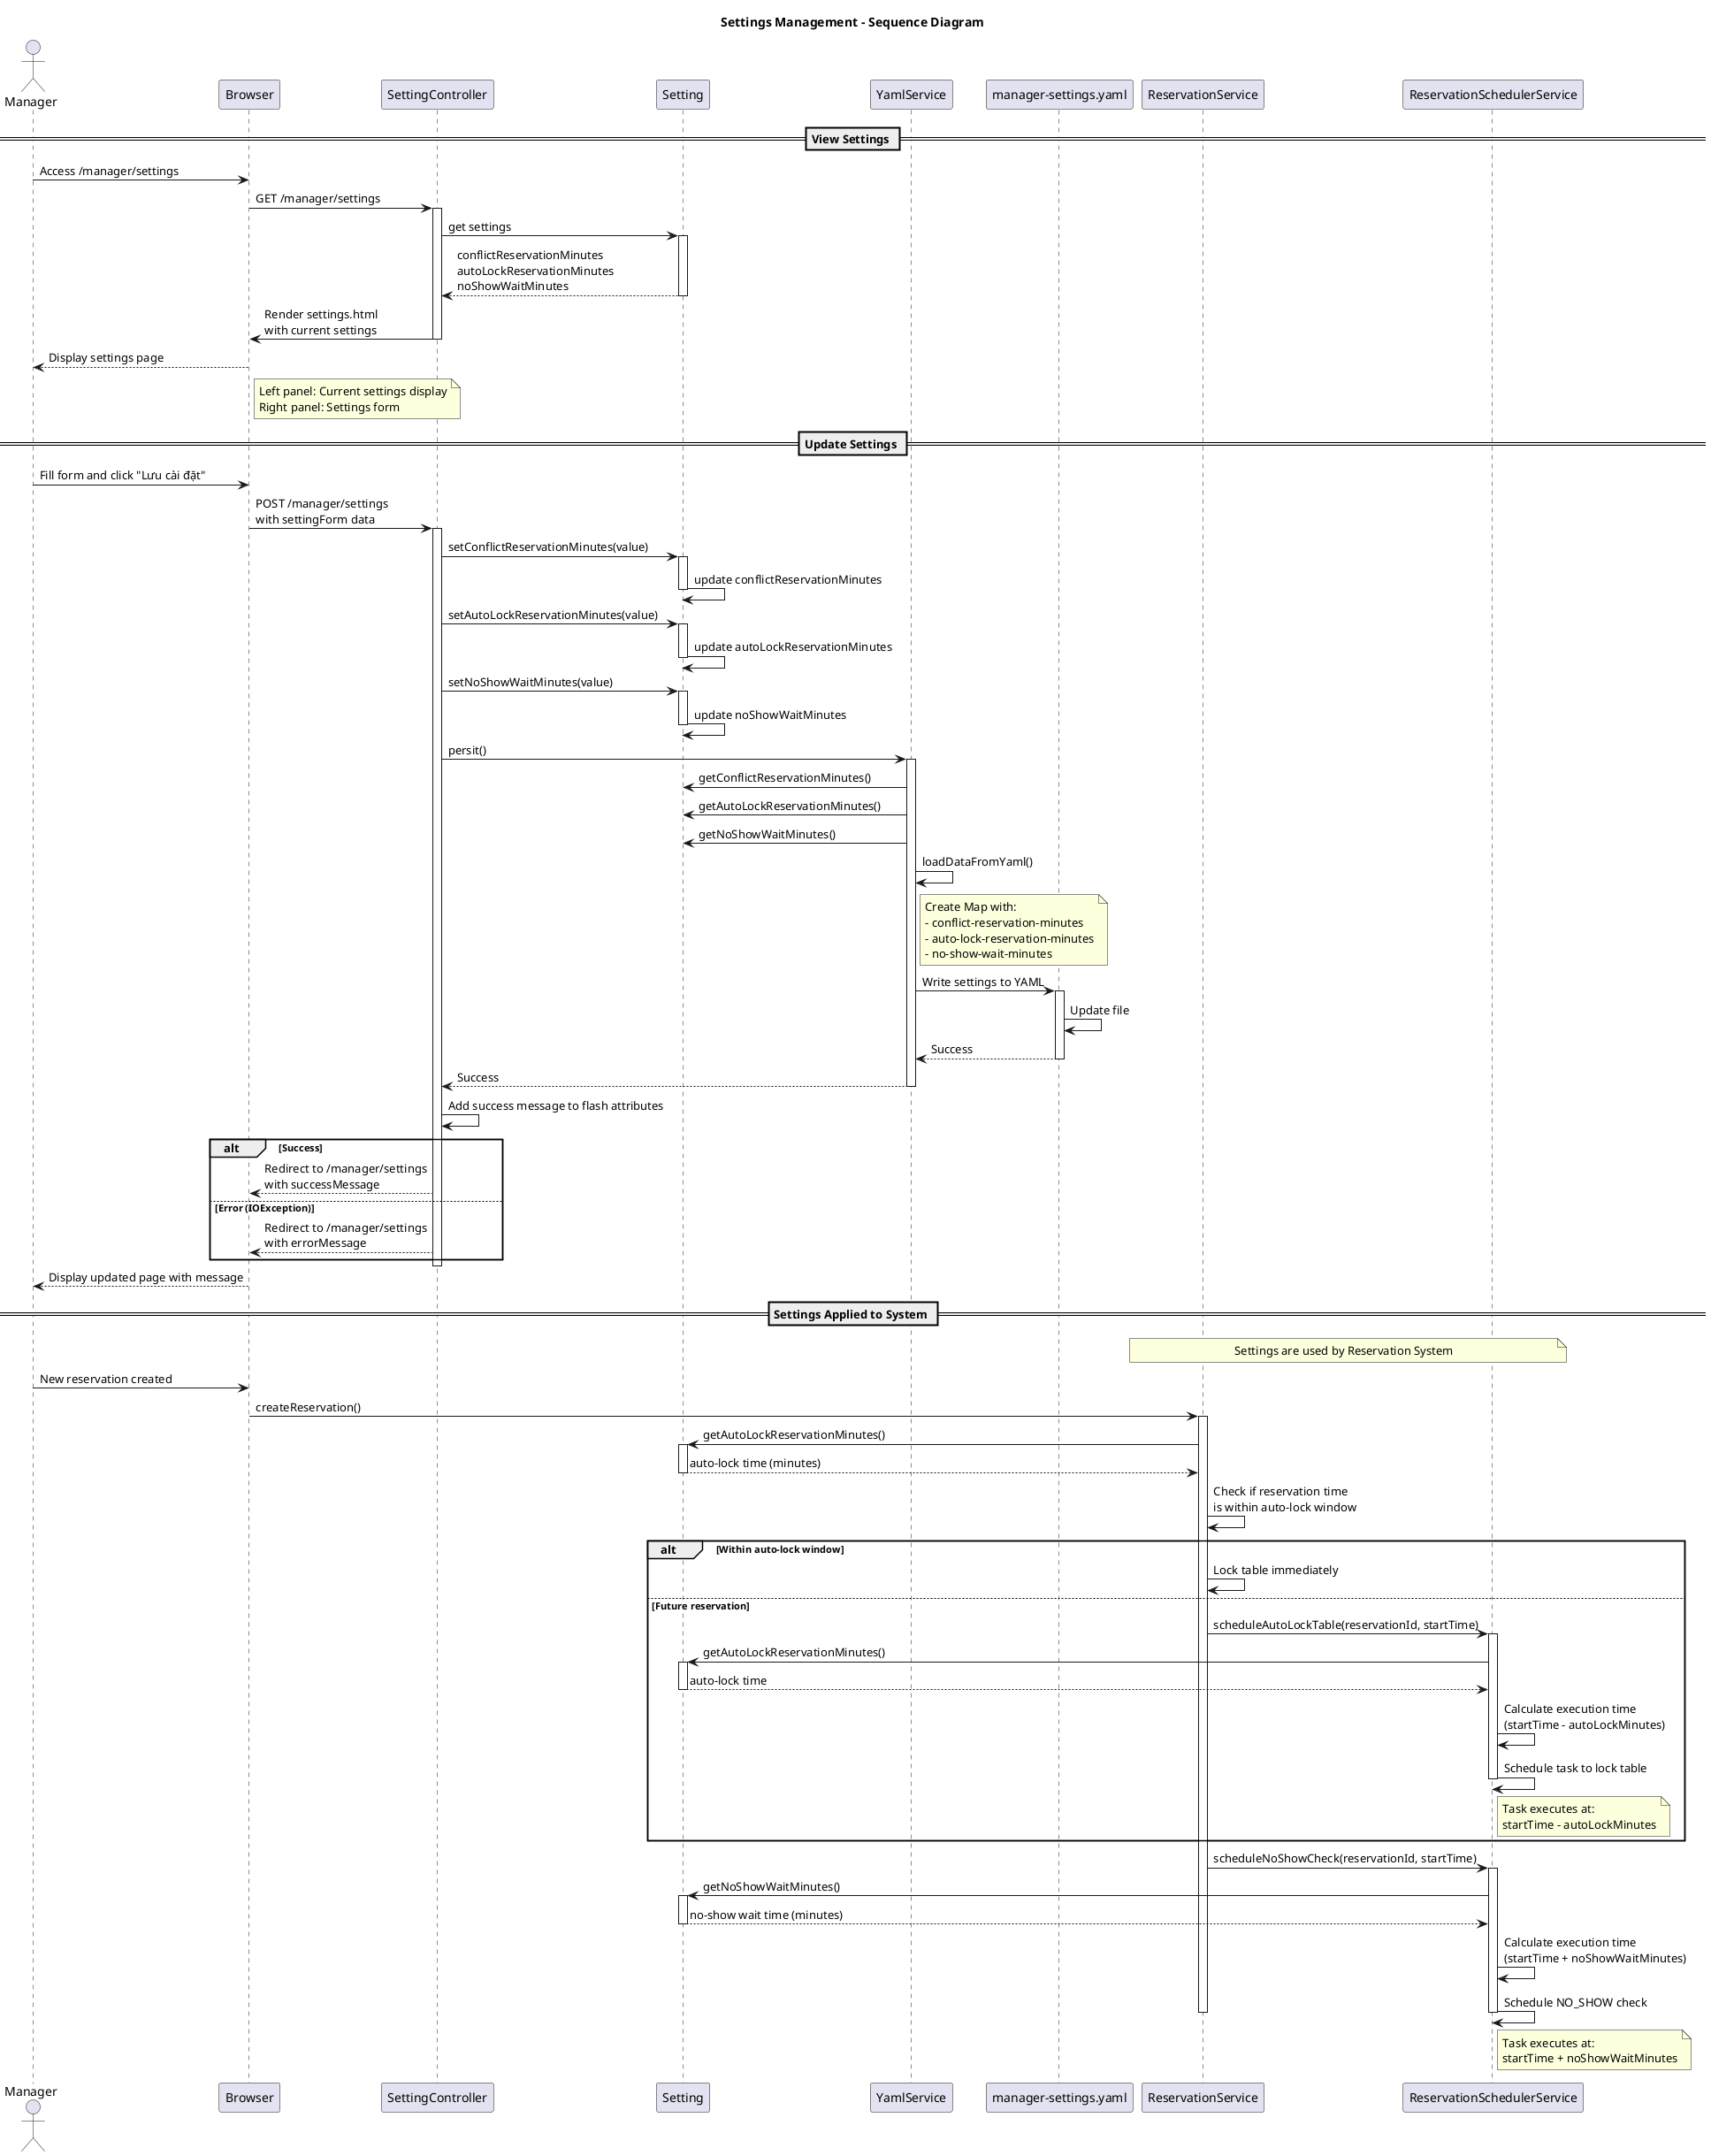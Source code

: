 @startuml
title Settings Management - Sequence Diagram

actor Manager
participant Browser
participant SettingController
participant Setting
participant YamlService
participant "manager-settings.yaml" as YAMLFile
participant "ReservationService" as ReservationService
participant "ReservationSchedulerService" as SchedulerService

== View Settings ==
Manager -> Browser: Access /manager/settings
Browser -> SettingController: GET /manager/settings
activate SettingController

SettingController -> Setting: get settings
activate Setting
Setting --> SettingController: conflictReservationMinutes\nautoLockReservationMinutes\nnoShowWaitMinutes
deactivate Setting

SettingController -> Browser: Render settings.html\nwith current settings
deactivate SettingController

Browser --> Manager: Display settings page

note right of Browser
Left panel: Current settings display
Right panel: Settings form
end note

== Update Settings ==
Manager -> Browser: Fill form and click "Lưu cài đặt"
Browser -> SettingController: POST /manager/settings\nwith settingForm data
activate SettingController

SettingController -> Setting: setConflictReservationMinutes(value)
activate Setting
Setting -> Setting: update conflictReservationMinutes
deactivate Setting

SettingController -> Setting: setAutoLockReservationMinutes(value)
activate Setting
Setting -> Setting: update autoLockReservationMinutes
deactivate Setting

SettingController -> Setting: setNoShowWaitMinutes(value)
activate Setting
Setting -> Setting: update noShowWaitMinutes
deactivate Setting

SettingController -> YamlService: persit()
activate YamlService

YamlService -> Setting: getConflictReservationMinutes()
YamlService -> Setting: getAutoLockReservationMinutes()
YamlService -> Setting: getNoShowWaitMinutes()

YamlService -> YamlService: loadDataFromYaml()
note right of YamlService
Create Map with:
- conflict-reservation-minutes
- auto-lock-reservation-minutes
- no-show-wait-minutes
end note

YamlService -> YAMLFile: Write settings to YAML
activate YAMLFile
YAMLFile -> YAMLFile: Update file
YAMLFile --> YamlService: Success
deactivate YAMLFile

YamlService --> SettingController: Success
deactivate YamlService

SettingController -> SettingController: Add success message to flash attributes

alt Success
    SettingController --> Browser: Redirect to /manager/settings\nwith successMessage
else Error (IOException)
    SettingController --> Browser: Redirect to /manager/settings\nwith errorMessage
end

deactivate SettingController

Browser --> Manager: Display updated page with message

== Settings Applied to System ==

note over ReservationService, SchedulerService
Settings are used by Reservation System
end note

Manager -> Browser: New reservation created
Browser -> ReservationService: createReservation()
activate ReservationService

ReservationService -> Setting: getAutoLockReservationMinutes()
activate Setting
Setting --> ReservationService: auto-lock time (minutes)
deactivate Setting

ReservationService -> ReservationService: Check if reservation time\nis within auto-lock window

alt Within auto-lock window
    ReservationService -> ReservationService: Lock table immediately
else Future reservation
    ReservationService -> SchedulerService: scheduleAutoLockTable(reservationId, startTime)
    activate SchedulerService
    
    SchedulerService -> Setting: getAutoLockReservationMinutes()
    activate Setting
    Setting --> SchedulerService: auto-lock time
    deactivate Setting
    
    SchedulerService -> SchedulerService: Calculate execution time\n(startTime - autoLockMinutes)
    
    SchedulerService -> SchedulerService: Schedule task to lock table
    note right of SchedulerService
    Task executes at:
    startTime - autoLockMinutes
    end note
    
    deactivate SchedulerService
end

ReservationService -> SchedulerService: scheduleNoShowCheck(reservationId, startTime)
activate SchedulerService

SchedulerService -> Setting: getNoShowWaitMinutes()
activate Setting
Setting --> SchedulerService: no-show wait time (minutes)
deactivate Setting

SchedulerService -> SchedulerService: Calculate execution time\n(startTime + noShowWaitMinutes)

SchedulerService -> SchedulerService: Schedule NO_SHOW check
note right of SchedulerService
Task executes at:
startTime + noShowWaitMinutes
end note

deactivate SchedulerService
deactivate ReservationService

@enduml

